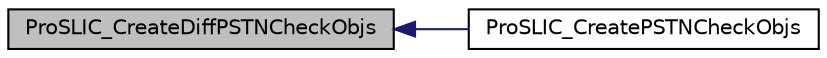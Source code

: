 digraph "ProSLIC_CreateDiffPSTNCheckObjs"
{
  edge [fontname="Helvetica",fontsize="10",labelfontname="Helvetica",labelfontsize="10"];
  node [fontname="Helvetica",fontsize="10",shape=record];
  rankdir="LR";
  Node1 [label="ProSLIC_CreateDiffPSTNCheckObjs",height=0.2,width=0.4,color="black", fillcolor="grey75", style="filled", fontcolor="black"];
  Node1 -> Node2 [dir="back",color="midnightblue",fontsize="10",style="solid",fontname="Helvetica"];
  Node2 [label="ProSLIC_CreatePSTNCheckObjs",height=0.2,width=0.4,color="black", fillcolor="white", style="filled",URL="$group___p_s_t_n___c_h_e_c_k.html#ga73f0775f91e48120d3a14911f593b83c",tooltip="Allocates memory for a PSTN check object. One channel object is needed per ProSLIC channel..."];
}
